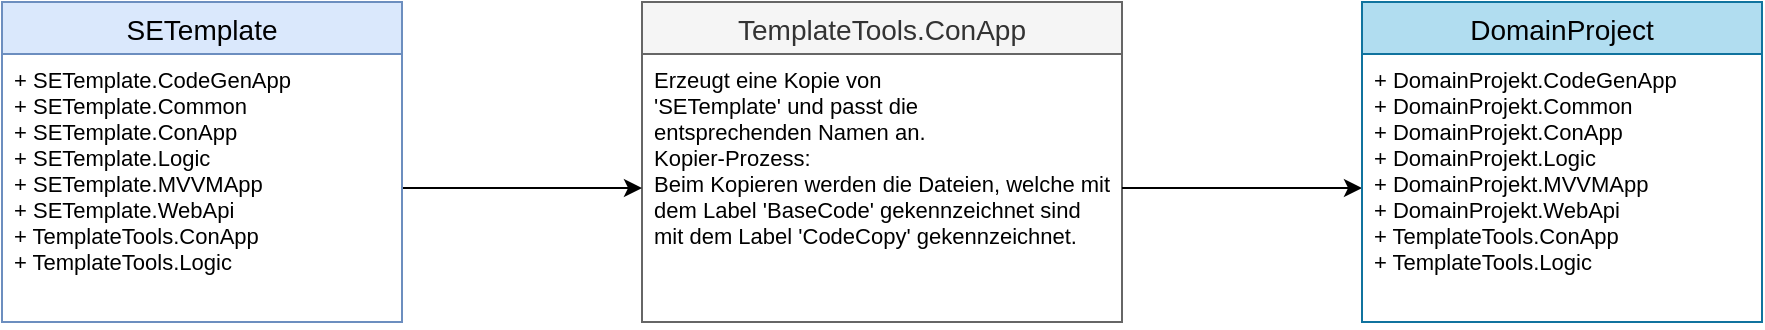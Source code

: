 <mxfile version="26.2.9" pages="2">
  <diagram id="1cCb_u2O2cXnM25xXA9q" name="Create domain project">
    <mxGraphModel dx="1044" dy="527" grid="1" gridSize="10" guides="1" tooltips="1" connect="1" arrows="1" fold="1" page="1" pageScale="1" pageWidth="1169" pageHeight="827" math="0" shadow="0">
      <root>
        <mxCell id="0" />
        <mxCell id="1" parent="0" />
        <mxCell id="KD4jFZE-13GcvxPWc2QR-12" value="TemplateTools.ConApp" style="swimlane;fontStyle=0;childLayout=stackLayout;horizontal=1;startSize=26;fillColor=#f5f5f5;horizontalStack=0;resizeParent=1;resizeParentMax=0;resizeLast=0;collapsible=1;marginBottom=0;swimlaneFillColor=#ffffff;align=center;fontSize=14;strokeColor=#666666;fontColor=#333333;" parent="1" vertex="1">
          <mxGeometry x="360" y="40" width="240" height="160" as="geometry" />
        </mxCell>
        <mxCell id="KD4jFZE-13GcvxPWc2QR-15" value="Erzeugt eine Kopie von &#xa;&#39;SETemplate&#39; und passt die &#xa;entsprechenden Namen an.&#xa;Kopier-Prozess:&#xa;Beim Kopieren werden die Dateien, welche mit &#xa;dem Label &#39;BaseCode&#39; gekennzeichnet sind &#xa;mit dem Label &#39;CodeCopy&#39; gekennzeichnet." style="text;strokeColor=none;fillColor=none;spacingLeft=4;spacingRight=4;overflow=hidden;rotatable=0;points=[[0,0.5],[1,0.5]];portConstraint=eastwest;fontSize=11;fontColor=#000000;" parent="KD4jFZE-13GcvxPWc2QR-12" vertex="1">
          <mxGeometry y="26" width="240" height="134" as="geometry" />
        </mxCell>
        <mxCell id="KD4jFZE-13GcvxPWc2QR-16" value="" style="endArrow=classic;html=1;fontSize=10;" parent="1" target="KD4jFZE-13GcvxPWc2QR-15" edge="1">
          <mxGeometry width="50" height="50" relative="1" as="geometry">
            <mxPoint x="240" y="133" as="sourcePoint" />
            <mxPoint x="360" y="179" as="targetPoint" />
          </mxGeometry>
        </mxCell>
        <mxCell id="KD4jFZE-13GcvxPWc2QR-17" value="" style="endArrow=classic;html=1;fontSize=10;exitX=1;exitY=0.5;exitDx=0;exitDy=0;entryX=0;entryY=0.5;entryDx=0;entryDy=0;" parent="1" source="KD4jFZE-13GcvxPWc2QR-15" target="3mBax8T-b5g0QYJkGsF_-5" edge="1">
          <mxGeometry width="50" height="50" relative="1" as="geometry">
            <mxPoint x="580" y="179" as="sourcePoint" />
            <mxPoint x="760" y="110" as="targetPoint" />
          </mxGeometry>
        </mxCell>
        <mxCell id="3mBax8T-b5g0QYJkGsF_-1" value="SETemplate" style="swimlane;fontStyle=0;childLayout=stackLayout;horizontal=1;startSize=26;fillColor=#dae8fc;horizontalStack=0;resizeParent=1;resizeParentMax=0;resizeLast=0;collapsible=1;marginBottom=0;swimlaneFillColor=#ffffff;align=center;fontSize=14;strokeColor=#6c8ebf;fontColor=#000000;" parent="1" vertex="1">
          <mxGeometry x="40" y="40" width="200" height="160" as="geometry" />
        </mxCell>
        <mxCell id="3mBax8T-b5g0QYJkGsF_-3" value="+ SETemplate.CodeGenApp&#xa;+ SETemplate.Common&#xa;+ SETemplate.ConApp&#xa;+ SETemplate.Logic&#xa;+ SETemplate.MVVMApp&#xa;+ SETemplate.WebApi&#xa;+ TemplateTools.ConApp&#xa;+ TemplateTools.Logic" style="text;strokeColor=none;fillColor=none;spacingLeft=4;spacingRight=4;overflow=hidden;rotatable=0;points=[[0,0.5],[1,0.5]];portConstraint=eastwest;fontSize=11;fontColor=#000000;" parent="3mBax8T-b5g0QYJkGsF_-1" vertex="1">
          <mxGeometry y="26" width="200" height="134" as="geometry" />
        </mxCell>
        <mxCell id="3mBax8T-b5g0QYJkGsF_-4" value="DomainProject" style="swimlane;fontStyle=0;childLayout=stackLayout;horizontal=1;startSize=26;fillColor=#b1ddf0;horizontalStack=0;resizeParent=1;resizeParentMax=0;resizeLast=0;collapsible=1;marginBottom=0;swimlaneFillColor=#ffffff;align=center;fontSize=14;strokeColor=#10739e;fontColor=#000000;" parent="1" vertex="1">
          <mxGeometry x="720" y="40" width="200" height="160" as="geometry" />
        </mxCell>
        <mxCell id="3mBax8T-b5g0QYJkGsF_-5" value="+ DomainProjekt.CodeGenApp&#xa;+ DomainProjekt.Common&#xa;+ DomainProjekt.ConApp&#xa;+ DomainProjekt.Logic&#xa;+ DomainProjekt.MVVMApp&#xa;+ DomainProjekt.WebApi&#xa;+ TemplateTools.ConApp&#xa;+ TemplateTools.Logic" style="text;spacingLeft=4;spacingRight=4;overflow=hidden;rotatable=0;points=[[0,0.5],[1,0.5]];portConstraint=eastwest;fontSize=11;fontColor=#000000;" parent="3mBax8T-b5g0QYJkGsF_-4" vertex="1">
          <mxGeometry y="26" width="200" height="134" as="geometry" />
        </mxCell>
      </root>
    </mxGraphModel>
  </diagram>
  <diagram id="NV0O73wnEwojy1pm9Em5" name="Create domain project overview">
    <mxGraphModel dx="1102" dy="1025" grid="1" gridSize="10" guides="1" tooltips="1" connect="1" arrows="1" fold="1" page="1" pageScale="1" pageWidth="850" pageHeight="1100" math="0" shadow="0">
      <root>
        <mxCell id="FKtRPnmVIKJ-BTRwxGmR-0" />
        <mxCell id="FKtRPnmVIKJ-BTRwxGmR-1" parent="FKtRPnmVIKJ-BTRwxGmR-0" />
        <mxCell id="q_pkdB8jnUIClKvRuqxw-0" value="&lt;b&gt;QuickTemplate&lt;/b&gt;" style="rounded=1;whiteSpace=wrap;html=1;strokeWidth=2;fillWeight=4;hachureGap=8;hachureAngle=45;fillColor=#A9C4EB;sketch=1;fontSize=12;" vertex="1" parent="FKtRPnmVIKJ-BTRwxGmR-1">
          <mxGeometry x="80" y="40" width="160" height="120" as="geometry" />
        </mxCell>
        <mxCell id="q_pkdB8jnUIClKvRuqxw-1" value="&lt;b&gt;DomainProject&lt;/b&gt;" style="rounded=1;whiteSpace=wrap;html=1;strokeWidth=2;fillWeight=4;hachureGap=8;hachureAngle=45;fillColor=#d5e8d4;sketch=1;fontSize=12;strokeColor=#82b366;" vertex="1" parent="FKtRPnmVIKJ-BTRwxGmR-1">
          <mxGeometry x="610" y="40" width="160" height="120" as="geometry" />
        </mxCell>
        <mxCell id="gYlGJE8trwcfRiRCZoEW-0" value="TemplateCopier" style="label;whiteSpace=wrap;html=1;image=img/clipart/Gear_128x128.png;fontSize=12;fillColor=#f9f7ed;strokeColor=#36393d;rounded=1;glass=0;shadow=0;" vertex="1" parent="FKtRPnmVIKJ-BTRwxGmR-1">
          <mxGeometry x="345" y="60" width="160" height="80" as="geometry" />
        </mxCell>
        <mxCell id="gYlGJE8trwcfRiRCZoEW-2" value="" style="html=1;shadow=0;dashed=0;align=center;verticalAlign=middle;shape=mxgraph.arrows2.arrow;dy=0.6;dx=40;notch=0;rounded=1;glass=0;fontSize=12;fillColor=#f5f5f5;fontColor=#333333;strokeColor=#666666;" vertex="1" parent="FKtRPnmVIKJ-BTRwxGmR-1">
          <mxGeometry x="250" y="82.5" width="90" height="35" as="geometry" />
        </mxCell>
        <mxCell id="gYlGJE8trwcfRiRCZoEW-3" value="" style="html=1;shadow=0;dashed=0;align=center;verticalAlign=middle;shape=mxgraph.arrows2.arrow;dy=0.6;dx=40;notch=0;rounded=1;glass=0;fontSize=12;fillColor=#eeeeee;strokeColor=#36393d;" vertex="1" parent="FKtRPnmVIKJ-BTRwxGmR-1">
          <mxGeometry x="510" y="82.5" width="90" height="35" as="geometry" />
        </mxCell>
      </root>
    </mxGraphModel>
  </diagram>
</mxfile>
